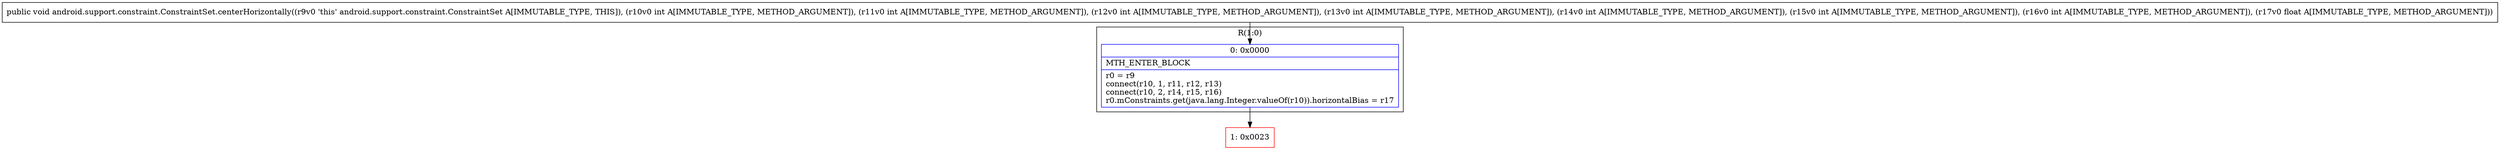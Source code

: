digraph "CFG forandroid.support.constraint.ConstraintSet.centerHorizontally(IIIIIIIF)V" {
subgraph cluster_Region_1935964790 {
label = "R(1:0)";
node [shape=record,color=blue];
Node_0 [shape=record,label="{0\:\ 0x0000|MTH_ENTER_BLOCK\l|r0 = r9\lconnect(r10, 1, r11, r12, r13)\lconnect(r10, 2, r14, r15, r16)\lr0.mConstraints.get(java.lang.Integer.valueOf(r10)).horizontalBias = r17\l}"];
}
Node_1 [shape=record,color=red,label="{1\:\ 0x0023}"];
MethodNode[shape=record,label="{public void android.support.constraint.ConstraintSet.centerHorizontally((r9v0 'this' android.support.constraint.ConstraintSet A[IMMUTABLE_TYPE, THIS]), (r10v0 int A[IMMUTABLE_TYPE, METHOD_ARGUMENT]), (r11v0 int A[IMMUTABLE_TYPE, METHOD_ARGUMENT]), (r12v0 int A[IMMUTABLE_TYPE, METHOD_ARGUMENT]), (r13v0 int A[IMMUTABLE_TYPE, METHOD_ARGUMENT]), (r14v0 int A[IMMUTABLE_TYPE, METHOD_ARGUMENT]), (r15v0 int A[IMMUTABLE_TYPE, METHOD_ARGUMENT]), (r16v0 int A[IMMUTABLE_TYPE, METHOD_ARGUMENT]), (r17v0 float A[IMMUTABLE_TYPE, METHOD_ARGUMENT])) }"];
MethodNode -> Node_0;
Node_0 -> Node_1;
}

